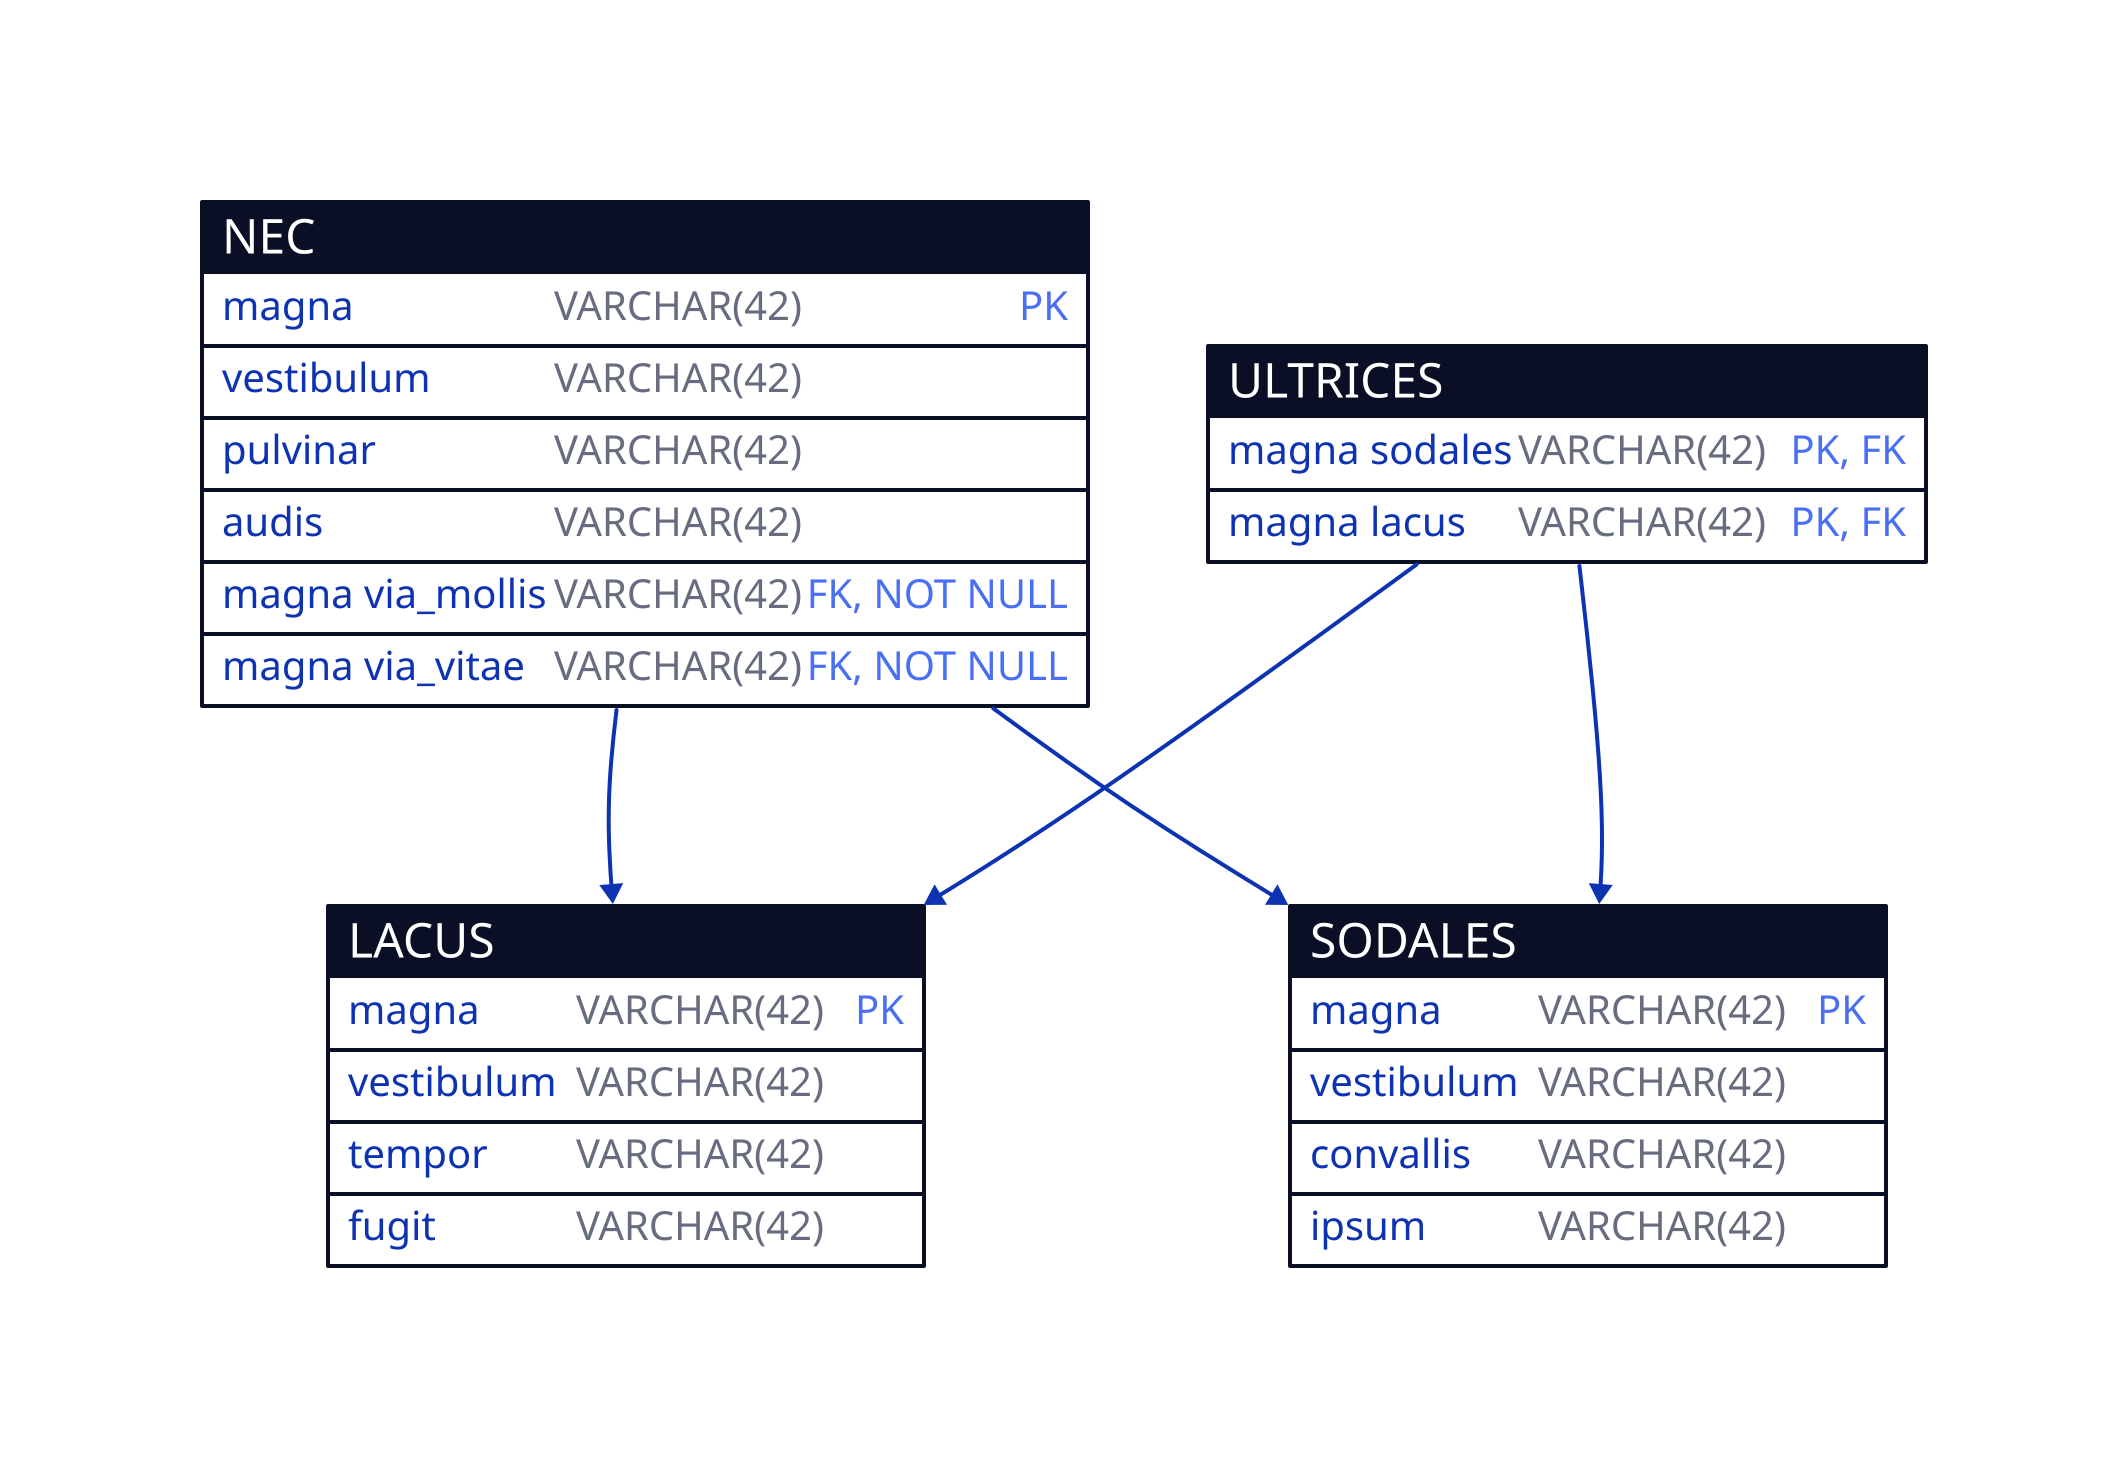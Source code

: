 "LACUS": { shape: sql_table
  "magna":      VARCHAR(42) {constraint: PK}
  "vestibulum": VARCHAR(42) 
  "tempor":     VARCHAR(42) 
  "fugit":      VARCHAR(42) 
}

"NEC": { shape: sql_table
  "magna":            VARCHAR(42) {constraint: PK}
  "vestibulum":       VARCHAR(42) 
  "pulvinar":         VARCHAR(42) 
  "audis":            VARCHAR(42) 
  "magna via_mollis": VARCHAR(42) {constraint: [FK; NOT NULL]}
  "magna via_vitae":  VARCHAR(42) {constraint: [FK; NOT NULL]}
}

"SODALES": { shape: sql_table
  "magna":      VARCHAR(42) {constraint: PK}
  "vestibulum": VARCHAR(42) 
  "convallis":  VARCHAR(42) 
  "ipsum":      VARCHAR(42) 
}

"ULTRICES": { shape: sql_table
  "magna sodales": VARCHAR(42) {constraint: [PK; FK]}
  "magna lacus":   VARCHAR(42) {constraint: [PK; FK]}
}

"NEC"."magna via_mollis" -> "LACUS"."magna"
"NEC"."magna via_vitae" -> "SODALES"."magna"
"ULTRICES"."magna sodales" -> "SODALES"."magna"
"ULTRICES"."magna lacus" -> "LACUS"."magna"
